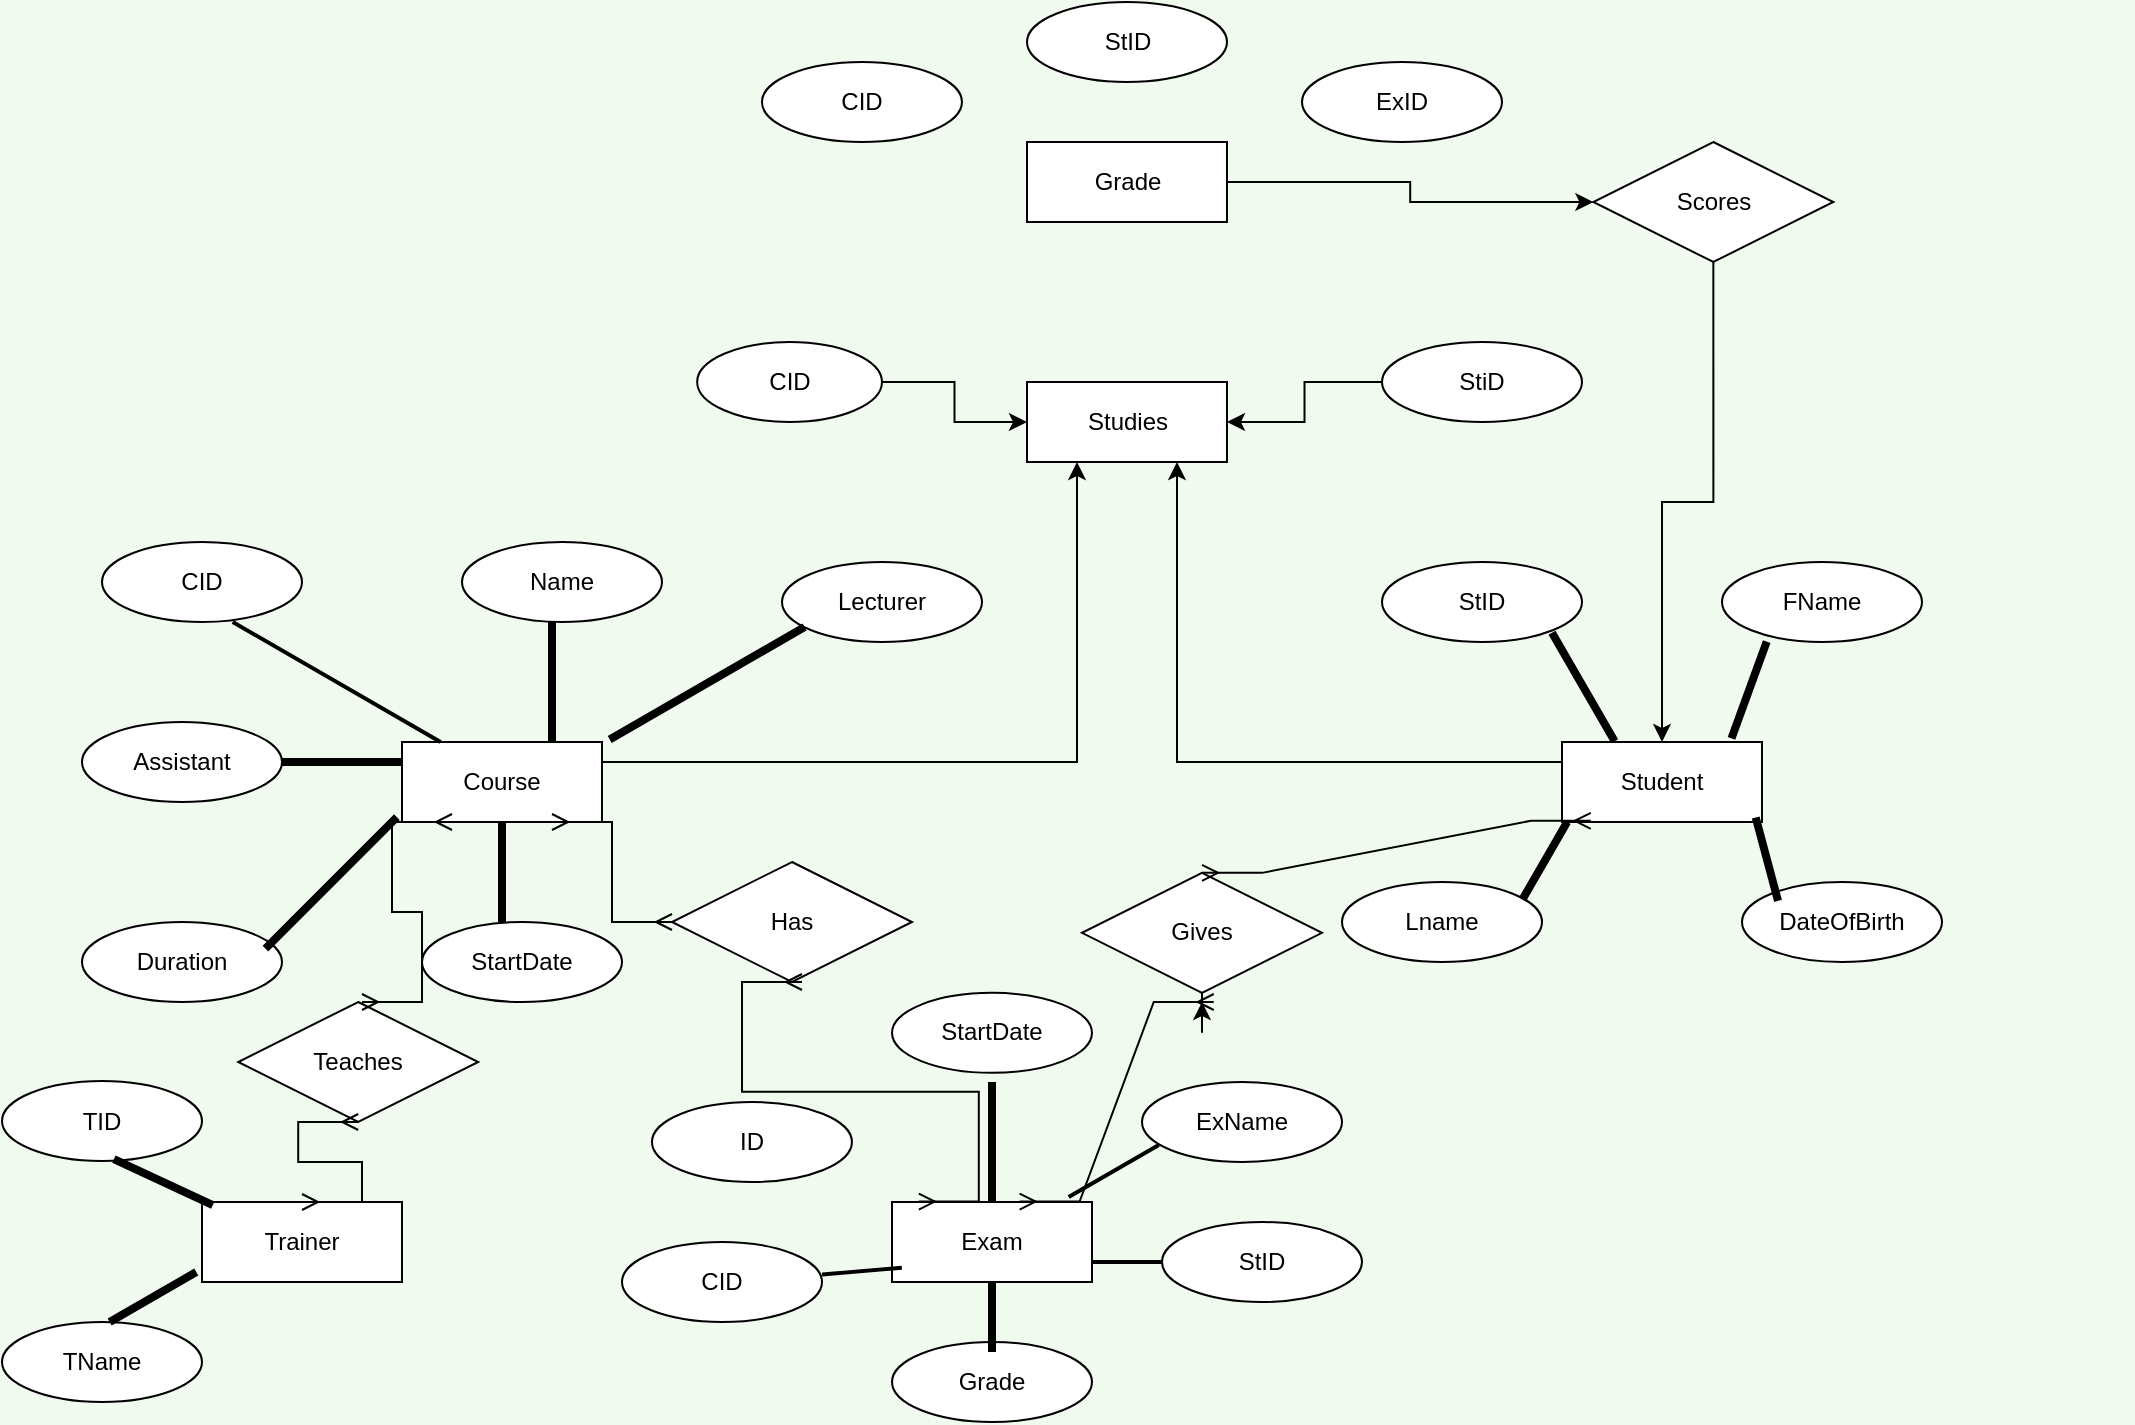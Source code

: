 <mxfile version="18.0.6" type="github">
  <diagram id="QPKTLS5UD98ohhLHN6K0" name="Page-1">
    <mxGraphModel dx="1038" dy="2225" grid="1" gridSize="10" guides="1" tooltips="1" connect="1" arrows="1" fold="1" page="1" pageScale="1" pageWidth="1169" pageHeight="1654" background="#F1FAEE" math="0" shadow="0">
      <root>
        <mxCell id="0" />
        <mxCell id="1" parent="0" />
        <mxCell id="G66V92S9Or8h3i_YCEw--15" style="edgeStyle=orthogonalEdgeStyle;rounded=0;orthogonalLoop=1;jettySize=auto;html=1;exitX=1;exitY=0.5;exitDx=0;exitDy=0;entryX=0.25;entryY=1;entryDx=0;entryDy=0;" edge="1" parent="1" source="ABSDRnwuosa7NFPbyCO2-1" target="G66V92S9Or8h3i_YCEw--9">
          <mxGeometry relative="1" as="geometry">
            <mxPoint x="550" y="200" as="targetPoint" />
            <Array as="points">
              <mxPoint x="310" y="190" />
              <mxPoint x="548" y="190" />
            </Array>
          </mxGeometry>
        </mxCell>
        <mxCell id="ABSDRnwuosa7NFPbyCO2-1" value="Course" style="whiteSpace=wrap;html=1;align=center;" parent="1" vertex="1">
          <mxGeometry x="210" y="180" width="100" height="40" as="geometry" />
        </mxCell>
        <mxCell id="ABSDRnwuosa7NFPbyCO2-2" value="Student" style="whiteSpace=wrap;html=1;align=center;" parent="1" vertex="1">
          <mxGeometry x="790" y="180" width="100" height="40" as="geometry" />
        </mxCell>
        <mxCell id="ABSDRnwuosa7NFPbyCO2-3" value="CID" style="ellipse;whiteSpace=wrap;html=1;align=center;" parent="1" vertex="1">
          <mxGeometry x="60" y="80" width="100" height="40" as="geometry" />
        </mxCell>
        <mxCell id="ABSDRnwuosa7NFPbyCO2-4" value="Name" style="ellipse;whiteSpace=wrap;html=1;align=center;" parent="1" vertex="1">
          <mxGeometry x="240" y="80" width="100" height="40" as="geometry" />
        </mxCell>
        <mxCell id="ABSDRnwuosa7NFPbyCO2-5" value="Assistant" style="ellipse;whiteSpace=wrap;html=1;align=center;" parent="1" vertex="1">
          <mxGeometry x="50" y="170" width="100" height="40" as="geometry" />
        </mxCell>
        <mxCell id="ABSDRnwuosa7NFPbyCO2-6" value="StartDate" style="ellipse;whiteSpace=wrap;html=1;align=center;" parent="1" vertex="1">
          <mxGeometry x="220" y="270" width="100" height="40" as="geometry" />
        </mxCell>
        <mxCell id="ABSDRnwuosa7NFPbyCO2-7" value="Duration" style="ellipse;whiteSpace=wrap;html=1;align=center;" parent="1" vertex="1">
          <mxGeometry x="50" y="270" width="100" height="40" as="geometry" />
        </mxCell>
        <mxCell id="ABSDRnwuosa7NFPbyCO2-8" value="Lecturer" style="ellipse;whiteSpace=wrap;html=1;align=center;" parent="1" vertex="1">
          <mxGeometry x="400" y="90" width="100" height="40" as="geometry" />
        </mxCell>
        <mxCell id="ABSDRnwuosa7NFPbyCO2-9" value="Lname" style="ellipse;whiteSpace=wrap;html=1;align=center;" parent="1" vertex="1">
          <mxGeometry x="680" y="250" width="100" height="40" as="geometry" />
        </mxCell>
        <mxCell id="ABSDRnwuosa7NFPbyCO2-10" value="DateOfBirth" style="ellipse;whiteSpace=wrap;html=1;align=center;" parent="1" vertex="1">
          <mxGeometry x="880" y="250" width="100" height="40" as="geometry" />
        </mxCell>
        <mxCell id="ABSDRnwuosa7NFPbyCO2-11" value="FName" style="ellipse;whiteSpace=wrap;html=1;align=center;" parent="1" vertex="1">
          <mxGeometry x="870" y="90" width="100" height="40" as="geometry" />
        </mxCell>
        <mxCell id="ABSDRnwuosa7NFPbyCO2-12" value="StID" style="ellipse;whiteSpace=wrap;html=1;align=center;" parent="1" vertex="1">
          <mxGeometry x="700" y="90" width="100" height="40" as="geometry" />
        </mxCell>
        <mxCell id="ABSDRnwuosa7NFPbyCO2-18" value="" style="line;strokeWidth=2;html=1;rotation=30;" parent="1" vertex="1">
          <mxGeometry x="117.32" y="120" width="120" height="60" as="geometry" />
        </mxCell>
        <mxCell id="ABSDRnwuosa7NFPbyCO2-19" value="" style="line;strokeWidth=4;html=1;perimeter=backbonePerimeter;points=[];outlineConnect=0;" parent="1" vertex="1">
          <mxGeometry x="150" y="185" width="60" height="10" as="geometry" />
        </mxCell>
        <mxCell id="ABSDRnwuosa7NFPbyCO2-20" value="" style="line;strokeWidth=4;html=1;perimeter=backbonePerimeter;points=[];outlineConnect=0;rotation=-45;" parent="1" vertex="1">
          <mxGeometry x="128.11" y="245.43" width="92.93" height="10" as="geometry" />
        </mxCell>
        <mxCell id="ABSDRnwuosa7NFPbyCO2-21" value="" style="line;strokeWidth=4;direction=south;html=1;perimeter=backbonePerimeter;points=[];outlineConnect=0;" parent="1" vertex="1">
          <mxGeometry x="255" y="220" width="10" height="50" as="geometry" />
        </mxCell>
        <mxCell id="ABSDRnwuosa7NFPbyCO2-22" value="" style="line;strokeWidth=4;direction=south;html=1;perimeter=backbonePerimeter;points=[];outlineConnect=0;" parent="1" vertex="1">
          <mxGeometry x="280" y="120" width="10" height="60" as="geometry" />
        </mxCell>
        <mxCell id="ABSDRnwuosa7NFPbyCO2-23" value="" style="line;strokeWidth=4;direction=south;html=1;perimeter=backbonePerimeter;points=[];outlineConnect=0;rotation=60;" parent="1" vertex="1">
          <mxGeometry x="357.58" y="94.38" width="10" height="112.5" as="geometry" />
        </mxCell>
        <mxCell id="ABSDRnwuosa7NFPbyCO2-24" value="" style="line;strokeWidth=4;direction=south;html=1;perimeter=backbonePerimeter;points=[];outlineConnect=0;rotation=20;" parent="1" vertex="1">
          <mxGeometry x="878.55" y="128.24" width="10" height="51.51" as="geometry" />
        </mxCell>
        <mxCell id="ABSDRnwuosa7NFPbyCO2-25" value="" style="line;strokeWidth=4;direction=south;html=1;perimeter=backbonePerimeter;points=[];outlineConnect=0;rotation=-30;" parent="1" vertex="1">
          <mxGeometry x="795.67" y="121.16" width="10" height="62.68" as="geometry" />
        </mxCell>
        <mxCell id="ABSDRnwuosa7NFPbyCO2-26" value="" style="line;strokeWidth=4;direction=south;html=1;perimeter=backbonePerimeter;points=[];outlineConnect=0;rotation=30;" parent="1" vertex="1">
          <mxGeometry x="776.4" y="217" width="10" height="44.72" as="geometry" />
        </mxCell>
        <mxCell id="ABSDRnwuosa7NFPbyCO2-27" value="" style="line;strokeWidth=4;direction=south;html=1;perimeter=backbonePerimeter;points=[];outlineConnect=0;rotation=-15;" parent="1" vertex="1">
          <mxGeometry x="711.74" y="217.05" width="361.4" height="43.12" as="geometry" />
        </mxCell>
        <mxCell id="G66V92S9Or8h3i_YCEw--14" style="edgeStyle=orthogonalEdgeStyle;rounded=0;orthogonalLoop=1;jettySize=auto;html=1;exitX=0;exitY=0.5;exitDx=0;exitDy=0;entryX=0.75;entryY=1;entryDx=0;entryDy=0;" edge="1" parent="1" source="ABSDRnwuosa7NFPbyCO2-2" target="G66V92S9Or8h3i_YCEw--9">
          <mxGeometry relative="1" as="geometry">
            <mxPoint x="599.86" y="130" as="sourcePoint" />
            <Array as="points">
              <mxPoint x="790" y="190" />
              <mxPoint x="598" y="190" />
            </Array>
          </mxGeometry>
        </mxCell>
        <mxCell id="ABSDRnwuosa7NFPbyCO2-42" value="Exam" style="whiteSpace=wrap;html=1;align=center;" parent="1" vertex="1">
          <mxGeometry x="455" y="410" width="100" height="40" as="geometry" />
        </mxCell>
        <mxCell id="ABSDRnwuosa7NFPbyCO2-45" value="ExName" style="ellipse;whiteSpace=wrap;html=1;align=center;" parent="1" vertex="1">
          <mxGeometry x="580" y="350.0" width="100" height="40" as="geometry" />
        </mxCell>
        <mxCell id="ABSDRnwuosa7NFPbyCO2-47" value="CID" style="ellipse;whiteSpace=wrap;html=1;align=center;" parent="1" vertex="1">
          <mxGeometry x="320" y="430" width="100" height="40" as="geometry" />
        </mxCell>
        <mxCell id="ABSDRnwuosa7NFPbyCO2-48" value="StID" style="ellipse;whiteSpace=wrap;html=1;align=center;" parent="1" vertex="1">
          <mxGeometry x="590" y="420" width="100" height="40" as="geometry" />
        </mxCell>
        <mxCell id="ABSDRnwuosa7NFPbyCO2-54" value="Grade" style="ellipse;whiteSpace=wrap;html=1;align=center;" parent="1" vertex="1">
          <mxGeometry x="455" y="480" width="100" height="40" as="geometry" />
        </mxCell>
        <mxCell id="ABSDRnwuosa7NFPbyCO2-56" value="Has" style="shape=rhombus;perimeter=rhombusPerimeter;whiteSpace=wrap;html=1;align=center;" parent="1" vertex="1">
          <mxGeometry x="345" y="240" width="120" height="60" as="geometry" />
        </mxCell>
        <mxCell id="ABSDRnwuosa7NFPbyCO2-74" style="edgeStyle=orthogonalEdgeStyle;rounded=0;orthogonalLoop=1;jettySize=auto;html=1;" parent="1" source="ABSDRnwuosa7NFPbyCO2-57" edge="1">
          <mxGeometry relative="1" as="geometry">
            <mxPoint x="610" y="310" as="targetPoint" />
          </mxGeometry>
        </mxCell>
        <mxCell id="ABSDRnwuosa7NFPbyCO2-57" value="Gives" style="shape=rhombus;perimeter=rhombusPerimeter;whiteSpace=wrap;html=1;align=center;" parent="1" vertex="1">
          <mxGeometry x="550" y="245.43" width="120" height="60" as="geometry" />
        </mxCell>
        <mxCell id="ABSDRnwuosa7NFPbyCO2-64" value="" style="line;strokeWidth=2;html=1;direction=south;rotation=85;" parent="1" vertex="1">
          <mxGeometry x="434.98" y="424.56" width="10" height="40" as="geometry" />
        </mxCell>
        <mxCell id="ABSDRnwuosa7NFPbyCO2-65" value="" style="line;strokeWidth=2;html=1;" parent="1" vertex="1">
          <mxGeometry x="555" y="435" width="35" height="10" as="geometry" />
        </mxCell>
        <mxCell id="ABSDRnwuosa7NFPbyCO2-66" value="" style="line;strokeWidth=4;direction=south;html=1;perimeter=backbonePerimeter;points=[];outlineConnect=0;" parent="1" vertex="1">
          <mxGeometry x="500" y="450" width="10" height="35" as="geometry" />
        </mxCell>
        <mxCell id="ABSDRnwuosa7NFPbyCO2-67" value="" style="line;strokeWidth=2;html=1;rotation=-30;" parent="1" vertex="1">
          <mxGeometry x="539.86" y="389.5" width="52.01" height="10" as="geometry" />
        </mxCell>
        <mxCell id="ABSDRnwuosa7NFPbyCO2-68" value="StartDate" style="ellipse;whiteSpace=wrap;html=1;align=center;" parent="1" vertex="1">
          <mxGeometry x="455" y="305.43" width="100" height="40" as="geometry" />
        </mxCell>
        <mxCell id="ABSDRnwuosa7NFPbyCO2-69" value="" style="line;strokeWidth=4;direction=south;html=1;perimeter=backbonePerimeter;points=[];outlineConnect=0;" parent="1" vertex="1">
          <mxGeometry x="500" y="350" width="10" height="60" as="geometry" />
        </mxCell>
        <mxCell id="ABSDRnwuosa7NFPbyCO2-70" value="" style="edgeStyle=entityRelationEdgeStyle;fontSize=12;html=1;endArrow=ERmany;startArrow=ERmany;rounded=0;exitX=0.134;exitY=-0.005;exitDx=0;exitDy=0;exitPerimeter=0;" parent="1" source="ABSDRnwuosa7NFPbyCO2-42" edge="1">
          <mxGeometry width="100" height="100" relative="1" as="geometry">
            <mxPoint x="310" y="400" as="sourcePoint" />
            <mxPoint x="410" y="300" as="targetPoint" />
          </mxGeometry>
        </mxCell>
        <mxCell id="ABSDRnwuosa7NFPbyCO2-71" value="" style="edgeStyle=entityRelationEdgeStyle;fontSize=12;html=1;endArrow=ERmany;startArrow=ERmany;rounded=0;exitX=0.75;exitY=1;exitDx=0;exitDy=0;" parent="1" source="ABSDRnwuosa7NFPbyCO2-1" target="ABSDRnwuosa7NFPbyCO2-56" edge="1">
          <mxGeometry width="100" height="100" relative="1" as="geometry">
            <mxPoint x="312.58" y="399.5" as="sourcePoint" />
            <mxPoint x="412.58" y="299.5" as="targetPoint" />
          </mxGeometry>
        </mxCell>
        <mxCell id="ABSDRnwuosa7NFPbyCO2-72" value="" style="edgeStyle=entityRelationEdgeStyle;fontSize=12;html=1;endArrow=ERmany;startArrow=ERmany;rounded=0;entryX=0.144;entryY=0.985;entryDx=0;entryDy=0;entryPerimeter=0;" parent="1" target="ABSDRnwuosa7NFPbyCO2-2" edge="1">
          <mxGeometry width="100" height="100" relative="1" as="geometry">
            <mxPoint x="610" y="245.43" as="sourcePoint" />
            <mxPoint x="710" y="145.43" as="targetPoint" />
          </mxGeometry>
        </mxCell>
        <mxCell id="ABSDRnwuosa7NFPbyCO2-73" value="" style="edgeStyle=entityRelationEdgeStyle;fontSize=12;html=1;endArrow=ERmany;startArrow=ERmany;rounded=0;exitX=0.638;exitY=-0.005;exitDx=0;exitDy=0;exitPerimeter=0;" parent="1" source="ABSDRnwuosa7NFPbyCO2-42" edge="1">
          <mxGeometry width="100" height="100" relative="1" as="geometry">
            <mxPoint x="520" y="400" as="sourcePoint" />
            <mxPoint x="615.87" y="310" as="targetPoint" />
          </mxGeometry>
        </mxCell>
        <mxCell id="ABSDRnwuosa7NFPbyCO2-77" value="Trainer" style="whiteSpace=wrap;html=1;align=center;" parent="1" vertex="1">
          <mxGeometry x="110" y="410" width="100" height="40" as="geometry" />
        </mxCell>
        <mxCell id="ABSDRnwuosa7NFPbyCO2-78" value="TID" style="ellipse;whiteSpace=wrap;html=1;align=center;" parent="1" vertex="1">
          <mxGeometry x="10.0" y="349.5" width="100" height="40" as="geometry" />
        </mxCell>
        <mxCell id="ABSDRnwuosa7NFPbyCO2-79" value="TName" style="ellipse;whiteSpace=wrap;html=1;align=center;" parent="1" vertex="1">
          <mxGeometry x="10" y="470" width="100" height="40" as="geometry" />
        </mxCell>
        <mxCell id="ABSDRnwuosa7NFPbyCO2-80" value="" style="line;strokeWidth=4;direction=south;html=1;perimeter=backbonePerimeter;points=[];outlineConnect=0;rotation=60;" parent="1" vertex="1">
          <mxGeometry x="80.48" y="432.5" width="10" height="50" as="geometry" />
        </mxCell>
        <mxCell id="ABSDRnwuosa7NFPbyCO2-81" value="" style="line;strokeWidth=4;direction=south;html=1;perimeter=backbonePerimeter;points=[];outlineConnect=0;rotation=-65;" parent="1" vertex="1">
          <mxGeometry x="85.67" y="372.76" width="10" height="54.56" as="geometry" />
        </mxCell>
        <mxCell id="ABSDRnwuosa7NFPbyCO2-82" value="Teaches" style="shape=rhombus;perimeter=rhombusPerimeter;whiteSpace=wrap;html=1;align=center;" parent="1" vertex="1">
          <mxGeometry x="128.11" y="310" width="120" height="60" as="geometry" />
        </mxCell>
        <mxCell id="ABSDRnwuosa7NFPbyCO2-83" value="" style="edgeStyle=entityRelationEdgeStyle;fontSize=12;html=1;endArrow=ERmany;startArrow=ERmany;rounded=0;entryX=0.25;entryY=1;entryDx=0;entryDy=0;" parent="1" target="ABSDRnwuosa7NFPbyCO2-1" edge="1">
          <mxGeometry width="100" height="100" relative="1" as="geometry">
            <mxPoint x="190" y="310" as="sourcePoint" />
            <mxPoint x="290" y="210" as="targetPoint" />
          </mxGeometry>
        </mxCell>
        <mxCell id="ABSDRnwuosa7NFPbyCO2-84" value="" style="edgeStyle=entityRelationEdgeStyle;fontSize=12;html=1;endArrow=ERmany;startArrow=ERmany;rounded=0;entryX=0.5;entryY=1;entryDx=0;entryDy=0;" parent="1" target="ABSDRnwuosa7NFPbyCO2-82" edge="1">
          <mxGeometry width="100" height="100" relative="1" as="geometry">
            <mxPoint x="160" y="410" as="sourcePoint" />
            <mxPoint x="260" y="310" as="targetPoint" />
          </mxGeometry>
        </mxCell>
        <mxCell id="G66V92S9Or8h3i_YCEw--17" style="edgeStyle=orthogonalEdgeStyle;rounded=0;orthogonalLoop=1;jettySize=auto;html=1;exitX=1;exitY=0.5;exitDx=0;exitDy=0;entryX=0;entryY=0.5;entryDx=0;entryDy=0;" edge="1" parent="1" source="G66V92S9Or8h3i_YCEw--1" target="G66V92S9Or8h3i_YCEw--16">
          <mxGeometry relative="1" as="geometry" />
        </mxCell>
        <mxCell id="G66V92S9Or8h3i_YCEw--1" value="Grade" style="whiteSpace=wrap;html=1;align=center;" vertex="1" parent="1">
          <mxGeometry x="522.5" y="-120" width="100" height="40" as="geometry" />
        </mxCell>
        <mxCell id="G66V92S9Or8h3i_YCEw--2" value="CID" style="ellipse;whiteSpace=wrap;html=1;align=center;" vertex="1" parent="1">
          <mxGeometry x="389.98" y="-160" width="100" height="40" as="geometry" />
        </mxCell>
        <mxCell id="G66V92S9Or8h3i_YCEw--3" value="StID" style="ellipse;whiteSpace=wrap;html=1;align=center;" vertex="1" parent="1">
          <mxGeometry x="522.5" y="-190" width="100" height="40" as="geometry" />
        </mxCell>
        <mxCell id="G66V92S9Or8h3i_YCEw--5" value="ID" style="ellipse;whiteSpace=wrap;html=1;align=center;" vertex="1" parent="1">
          <mxGeometry x="334.98" y="360" width="100" height="40" as="geometry" />
        </mxCell>
        <mxCell id="G66V92S9Or8h3i_YCEw--6" value="ExID" style="ellipse;whiteSpace=wrap;html=1;align=center;" vertex="1" parent="1">
          <mxGeometry x="660" y="-160" width="100" height="40" as="geometry" />
        </mxCell>
        <mxCell id="G66V92S9Or8h3i_YCEw--9" value="Studies" style="whiteSpace=wrap;html=1;align=center;" vertex="1" parent="1">
          <mxGeometry x="522.5" width="100" height="40" as="geometry" />
        </mxCell>
        <mxCell id="G66V92S9Or8h3i_YCEw--12" style="edgeStyle=orthogonalEdgeStyle;rounded=0;orthogonalLoop=1;jettySize=auto;html=1;exitX=1;exitY=0.5;exitDx=0;exitDy=0;entryX=0;entryY=0.5;entryDx=0;entryDy=0;" edge="1" parent="1" source="G66V92S9Or8h3i_YCEw--10" target="G66V92S9Or8h3i_YCEw--9">
          <mxGeometry relative="1" as="geometry" />
        </mxCell>
        <mxCell id="G66V92S9Or8h3i_YCEw--10" value="CID" style="ellipse;whiteSpace=wrap;html=1;align=center;" vertex="1" parent="1">
          <mxGeometry x="357.58" y="-20" width="92.42" height="40" as="geometry" />
        </mxCell>
        <mxCell id="G66V92S9Or8h3i_YCEw--13" style="edgeStyle=orthogonalEdgeStyle;rounded=0;orthogonalLoop=1;jettySize=auto;html=1;exitX=0;exitY=0.5;exitDx=0;exitDy=0;entryX=1;entryY=0.5;entryDx=0;entryDy=0;" edge="1" parent="1" source="G66V92S9Or8h3i_YCEw--11" target="G66V92S9Or8h3i_YCEw--9">
          <mxGeometry relative="1" as="geometry" />
        </mxCell>
        <mxCell id="G66V92S9Or8h3i_YCEw--11" value="StiD" style="ellipse;whiteSpace=wrap;html=1;align=center;" vertex="1" parent="1">
          <mxGeometry x="700" y="-20" width="100" height="40" as="geometry" />
        </mxCell>
        <mxCell id="G66V92S9Or8h3i_YCEw--18" style="edgeStyle=orthogonalEdgeStyle;rounded=0;orthogonalLoop=1;jettySize=auto;html=1;exitX=0.5;exitY=1;exitDx=0;exitDy=0;" edge="1" parent="1" source="G66V92S9Or8h3i_YCEw--16" target="ABSDRnwuosa7NFPbyCO2-2">
          <mxGeometry relative="1" as="geometry" />
        </mxCell>
        <mxCell id="G66V92S9Or8h3i_YCEw--16" value="Scores" style="shape=rhombus;perimeter=rhombusPerimeter;whiteSpace=wrap;html=1;align=center;" vertex="1" parent="1">
          <mxGeometry x="805.67" y="-120" width="120" height="60" as="geometry" />
        </mxCell>
      </root>
    </mxGraphModel>
  </diagram>
</mxfile>
